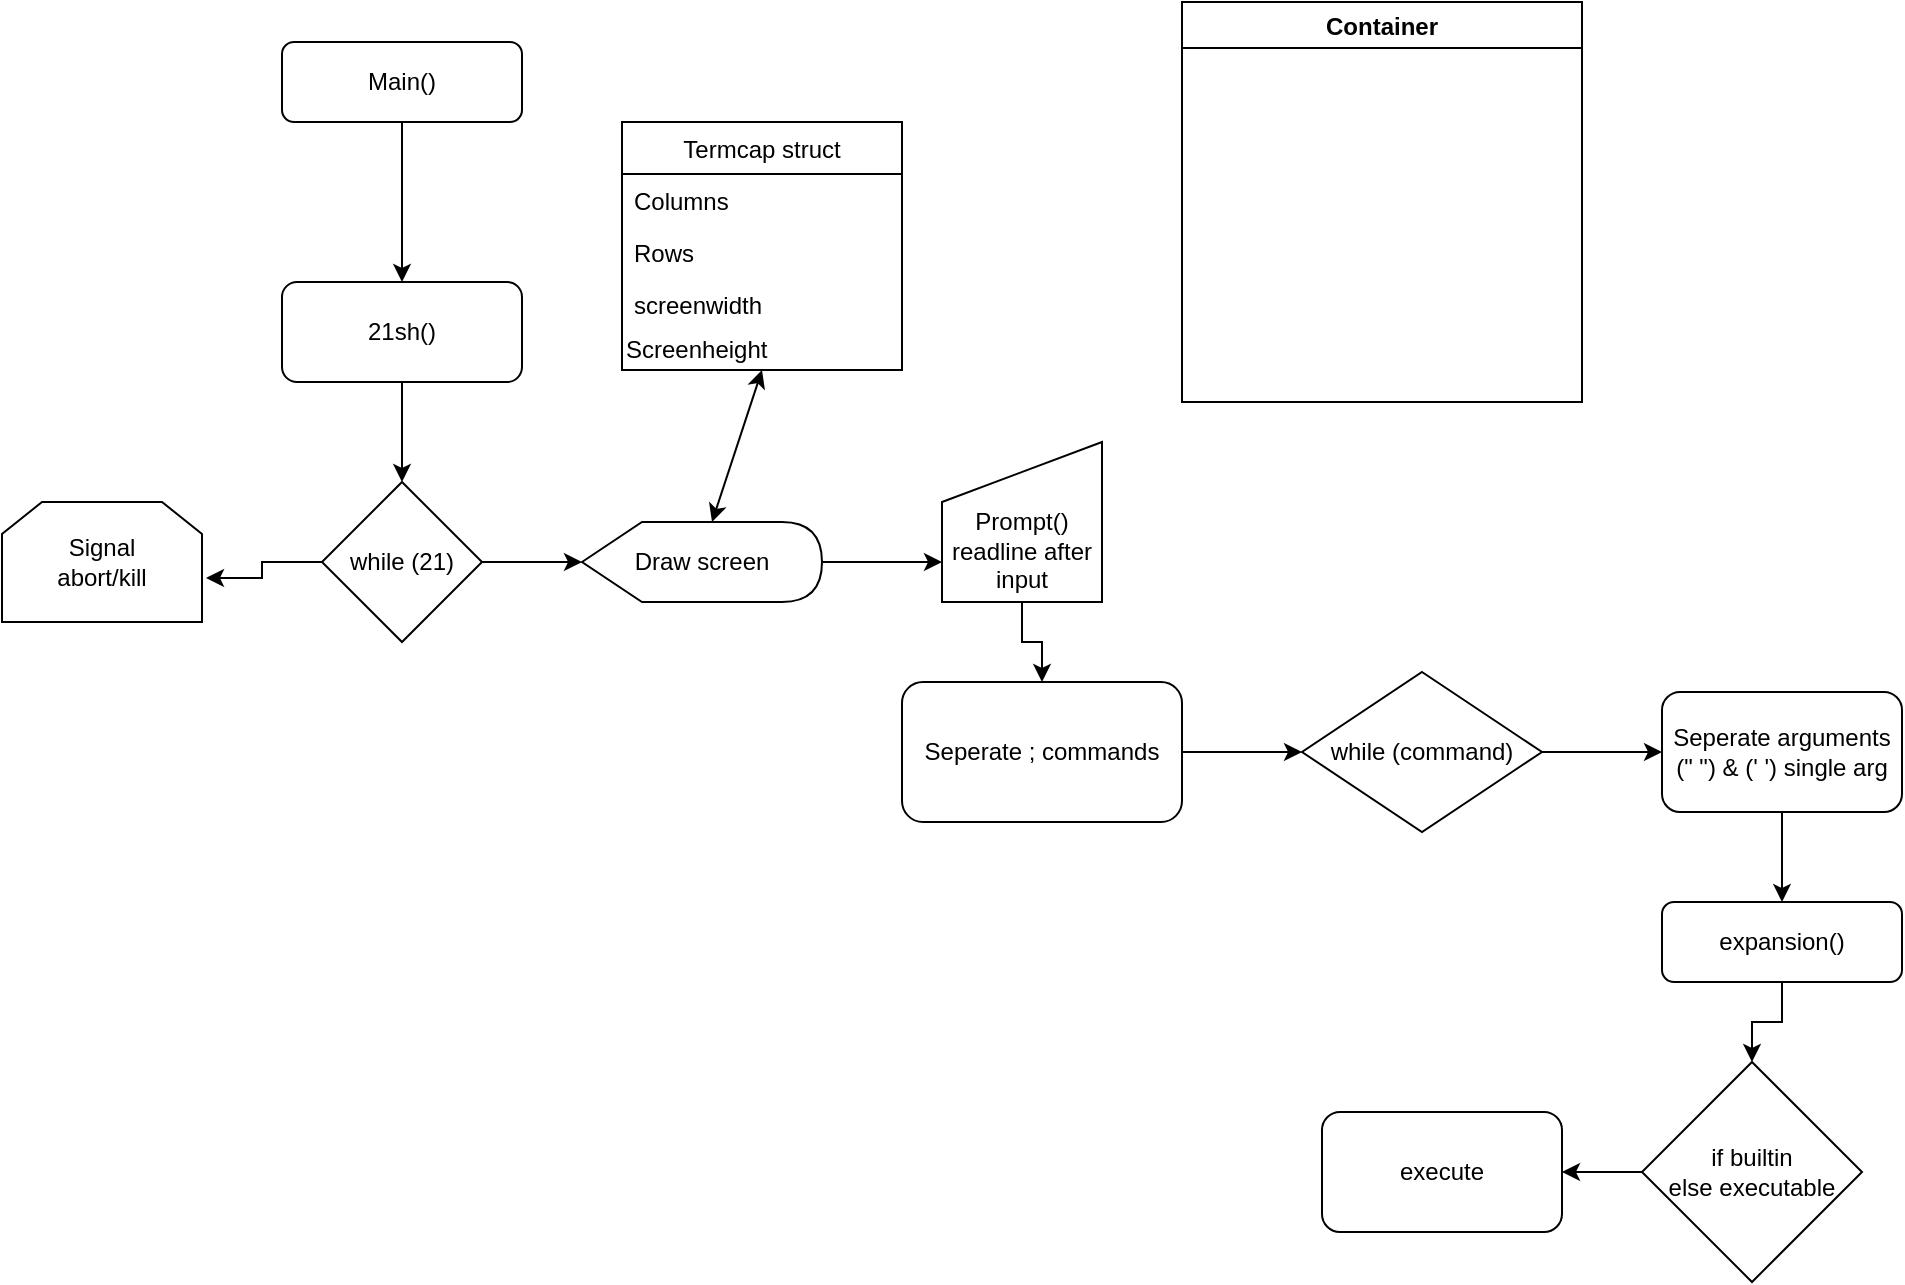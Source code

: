 <mxfile version="12.5.5" type="device"><diagram id="t5kdGkn6-Lw3bnqFkUCb" name="Main process shell"><mxGraphModel dx="1464" dy="1497" grid="1" gridSize="10" guides="1" tooltips="1" connect="1" arrows="1" fold="1" page="1" pageScale="1" pageWidth="850" pageHeight="1100" math="0" shadow="0"><root><mxCell id="0"/><mxCell id="1" parent="0"/><mxCell id="ASLsOzFPuuOfswjPqVpf-2" style="edgeStyle=orthogonalEdgeStyle;rounded=0;orthogonalLoop=1;jettySize=auto;html=1;" edge="1" parent="1" source="ASLsOzFPuuOfswjPqVpf-1" target="ASLsOzFPuuOfswjPqVpf-3"><mxGeometry relative="1" as="geometry"><mxPoint x="210" y="160" as="targetPoint"/></mxGeometry></mxCell><mxCell id="ASLsOzFPuuOfswjPqVpf-1" value="Main()" style="rounded=1;whiteSpace=wrap;html=1;" vertex="1" parent="1"><mxGeometry x="150" y="70" width="120" height="40" as="geometry"/></mxCell><mxCell id="ASLsOzFPuuOfswjPqVpf-6" style="edgeStyle=orthogonalEdgeStyle;rounded=0;orthogonalLoop=1;jettySize=auto;html=1;" edge="1" parent="1" source="ASLsOzFPuuOfswjPqVpf-3" target="ASLsOzFPuuOfswjPqVpf-7"><mxGeometry relative="1" as="geometry"><mxPoint x="210" y="310" as="targetPoint"/></mxGeometry></mxCell><mxCell id="ASLsOzFPuuOfswjPqVpf-3" value="21sh()" style="rounded=1;whiteSpace=wrap;html=1;" vertex="1" parent="1"><mxGeometry x="150" y="190" width="120" height="50" as="geometry"/></mxCell><mxCell id="ASLsOzFPuuOfswjPqVpf-8" style="edgeStyle=orthogonalEdgeStyle;rounded=0;orthogonalLoop=1;jettySize=auto;html=1;" edge="1" parent="1" source="ASLsOzFPuuOfswjPqVpf-7" target="ASLsOzFPuuOfswjPqVpf-9"><mxGeometry relative="1" as="geometry"><mxPoint x="310" y="330" as="targetPoint"/></mxGeometry></mxCell><mxCell id="ASLsOzFPuuOfswjPqVpf-21" style="edgeStyle=orthogonalEdgeStyle;rounded=0;orthogonalLoop=1;jettySize=auto;html=1;entryX=1.02;entryY=0.633;entryDx=0;entryDy=0;entryPerimeter=0;" edge="1" parent="1" source="ASLsOzFPuuOfswjPqVpf-7" target="ASLsOzFPuuOfswjPqVpf-20"><mxGeometry relative="1" as="geometry"/></mxCell><mxCell id="ASLsOzFPuuOfswjPqVpf-7" value="while (21)" style="rhombus;whiteSpace=wrap;html=1;" vertex="1" parent="1"><mxGeometry x="170" y="290" width="80" height="80" as="geometry"/></mxCell><mxCell id="ASLsOzFPuuOfswjPqVpf-10" style="edgeStyle=orthogonalEdgeStyle;rounded=0;orthogonalLoop=1;jettySize=auto;html=1;" edge="1" parent="1" source="ASLsOzFPuuOfswjPqVpf-9"><mxGeometry relative="1" as="geometry"><mxPoint x="480" y="330" as="targetPoint"/></mxGeometry></mxCell><mxCell id="ASLsOzFPuuOfswjPqVpf-9" value="Draw screen" style="shape=display;whiteSpace=wrap;html=1;" vertex="1" parent="1"><mxGeometry x="300" y="310" width="120" height="40" as="geometry"/></mxCell><mxCell id="ASLsOzFPuuOfswjPqVpf-12" style="edgeStyle=orthogonalEdgeStyle;rounded=0;orthogonalLoop=1;jettySize=auto;html=1;" edge="1" parent="1" source="ASLsOzFPuuOfswjPqVpf-11" target="ASLsOzFPuuOfswjPqVpf-22"><mxGeometry relative="1" as="geometry"><mxPoint x="520" y="400" as="targetPoint"/></mxGeometry></mxCell><mxCell id="ASLsOzFPuuOfswjPqVpf-11" value="&lt;br&gt;&lt;br&gt;Prompt()&lt;br&gt;readline after input" style="shape=manualInput;whiteSpace=wrap;html=1;" vertex="1" parent="1"><mxGeometry x="480" y="270" width="80" height="80" as="geometry"/></mxCell><mxCell id="ASLsOzFPuuOfswjPqVpf-13" value="Termcap struct" style="swimlane;fontStyle=0;childLayout=stackLayout;horizontal=1;startSize=26;fillColor=none;horizontalStack=0;resizeParent=1;resizeParentMax=0;resizeLast=0;collapsible=1;marginBottom=0;" vertex="1" parent="1"><mxGeometry x="320" y="110" width="140" height="124" as="geometry"><mxRectangle x="240" y="90" width="110" height="26" as="alternateBounds"/></mxGeometry></mxCell><mxCell id="ASLsOzFPuuOfswjPqVpf-14" value="Columns" style="text;strokeColor=none;fillColor=none;align=left;verticalAlign=top;spacingLeft=4;spacingRight=4;overflow=hidden;rotatable=0;points=[[0,0.5],[1,0.5]];portConstraint=eastwest;" vertex="1" parent="ASLsOzFPuuOfswjPqVpf-13"><mxGeometry y="26" width="140" height="26" as="geometry"/></mxCell><mxCell id="ASLsOzFPuuOfswjPqVpf-15" value="Rows" style="text;strokeColor=none;fillColor=none;align=left;verticalAlign=top;spacingLeft=4;spacingRight=4;overflow=hidden;rotatable=0;points=[[0,0.5],[1,0.5]];portConstraint=eastwest;" vertex="1" parent="ASLsOzFPuuOfswjPqVpf-13"><mxGeometry y="52" width="140" height="26" as="geometry"/></mxCell><mxCell id="ASLsOzFPuuOfswjPqVpf-16" value="screenwidth&#10;" style="text;strokeColor=none;fillColor=none;align=left;verticalAlign=top;spacingLeft=4;spacingRight=4;overflow=hidden;rotatable=0;points=[[0,0.5],[1,0.5]];portConstraint=eastwest;" vertex="1" parent="ASLsOzFPuuOfswjPqVpf-13"><mxGeometry y="78" width="140" height="26" as="geometry"/></mxCell><mxCell id="ASLsOzFPuuOfswjPqVpf-17" value="Screenheight" style="text;html=1;strokeColor=none;fillColor=none;align=left;verticalAlign=middle;whiteSpace=wrap;rounded=0;" vertex="1" parent="ASLsOzFPuuOfswjPqVpf-13"><mxGeometry y="104" width="140" height="20" as="geometry"/></mxCell><mxCell id="ASLsOzFPuuOfswjPqVpf-19" value="" style="endArrow=classic;startArrow=classic;html=1;entryX=0.5;entryY=1;entryDx=0;entryDy=0;exitX=0;exitY=0;exitDx=65;exitDy=0;exitPerimeter=0;" edge="1" parent="1" source="ASLsOzFPuuOfswjPqVpf-9" target="ASLsOzFPuuOfswjPqVpf-17"><mxGeometry width="50" height="50" relative="1" as="geometry"><mxPoint x="140" y="560" as="sourcePoint"/><mxPoint x="190" y="510" as="targetPoint"/></mxGeometry></mxCell><mxCell id="ASLsOzFPuuOfswjPqVpf-20" value="Signal&lt;br&gt;abort/kill" style="shape=loopLimit;whiteSpace=wrap;html=1;" vertex="1" parent="1"><mxGeometry x="10" y="300" width="100" height="60" as="geometry"/></mxCell><mxCell id="ASLsOzFPuuOfswjPqVpf-25" style="edgeStyle=orthogonalEdgeStyle;rounded=0;orthogonalLoop=1;jettySize=auto;html=1;" edge="1" parent="1" source="ASLsOzFPuuOfswjPqVpf-22" target="ASLsOzFPuuOfswjPqVpf-26"><mxGeometry relative="1" as="geometry"><mxPoint x="640" y="425" as="targetPoint"/></mxGeometry></mxCell><mxCell id="ASLsOzFPuuOfswjPqVpf-22" value="Seperate ; commands" style="rounded=1;whiteSpace=wrap;html=1;" vertex="1" parent="1"><mxGeometry x="460" y="390" width="140" height="70" as="geometry"/></mxCell><mxCell id="ASLsOzFPuuOfswjPqVpf-28" style="edgeStyle=orthogonalEdgeStyle;rounded=0;orthogonalLoop=1;jettySize=auto;html=1;" edge="1" parent="1" source="ASLsOzFPuuOfswjPqVpf-26"><mxGeometry relative="1" as="geometry"><mxPoint x="840" y="425" as="targetPoint"/></mxGeometry></mxCell><mxCell id="ASLsOzFPuuOfswjPqVpf-26" value="while (command)" style="rhombus;whiteSpace=wrap;html=1;" vertex="1" parent="1"><mxGeometry x="660" y="385" width="120" height="80" as="geometry"/></mxCell><mxCell id="ASLsOzFPuuOfswjPqVpf-30" style="edgeStyle=orthogonalEdgeStyle;rounded=0;orthogonalLoop=1;jettySize=auto;html=1;" edge="1" parent="1" source="ASLsOzFPuuOfswjPqVpf-29" target="ASLsOzFPuuOfswjPqVpf-32"><mxGeometry relative="1" as="geometry"><mxPoint x="900" y="510" as="targetPoint"/></mxGeometry></mxCell><mxCell id="ASLsOzFPuuOfswjPqVpf-29" value="Seperate arguments&lt;br&gt;(&quot; &quot;) &amp;amp; (' ') single arg" style="rounded=1;whiteSpace=wrap;html=1;" vertex="1" parent="1"><mxGeometry x="840" y="395" width="120" height="60" as="geometry"/></mxCell><mxCell id="ASLsOzFPuuOfswjPqVpf-31" value="Container" style="swimlane;" vertex="1" parent="1"><mxGeometry x="600" y="50" width="200" height="200" as="geometry"/></mxCell><mxCell id="ASLsOzFPuuOfswjPqVpf-35" style="edgeStyle=orthogonalEdgeStyle;rounded=0;orthogonalLoop=1;jettySize=auto;html=1;" edge="1" parent="1" source="ASLsOzFPuuOfswjPqVpf-32" target="ASLsOzFPuuOfswjPqVpf-36"><mxGeometry relative="1" as="geometry"><mxPoint x="900" y="580" as="targetPoint"/></mxGeometry></mxCell><mxCell id="ASLsOzFPuuOfswjPqVpf-32" value="expansion()" style="rounded=1;whiteSpace=wrap;html=1;" vertex="1" parent="1"><mxGeometry x="840" y="500" width="120" height="40" as="geometry"/></mxCell><mxCell id="ASLsOzFPuuOfswjPqVpf-37" style="edgeStyle=orthogonalEdgeStyle;rounded=0;orthogonalLoop=1;jettySize=auto;html=1;" edge="1" parent="1" source="ASLsOzFPuuOfswjPqVpf-36" target="ASLsOzFPuuOfswjPqVpf-38"><mxGeometry relative="1" as="geometry"><mxPoint x="790" y="635" as="targetPoint"/></mxGeometry></mxCell><mxCell id="ASLsOzFPuuOfswjPqVpf-36" value="if builtin&lt;br&gt;else executable" style="rhombus;whiteSpace=wrap;html=1;" vertex="1" parent="1"><mxGeometry x="830" y="580" width="110" height="110" as="geometry"/></mxCell><mxCell id="ASLsOzFPuuOfswjPqVpf-38" value="execute" style="rounded=1;whiteSpace=wrap;html=1;" vertex="1" parent="1"><mxGeometry x="670" y="605" width="120" height="60" as="geometry"/></mxCell></root></mxGraphModel></diagram></mxfile>